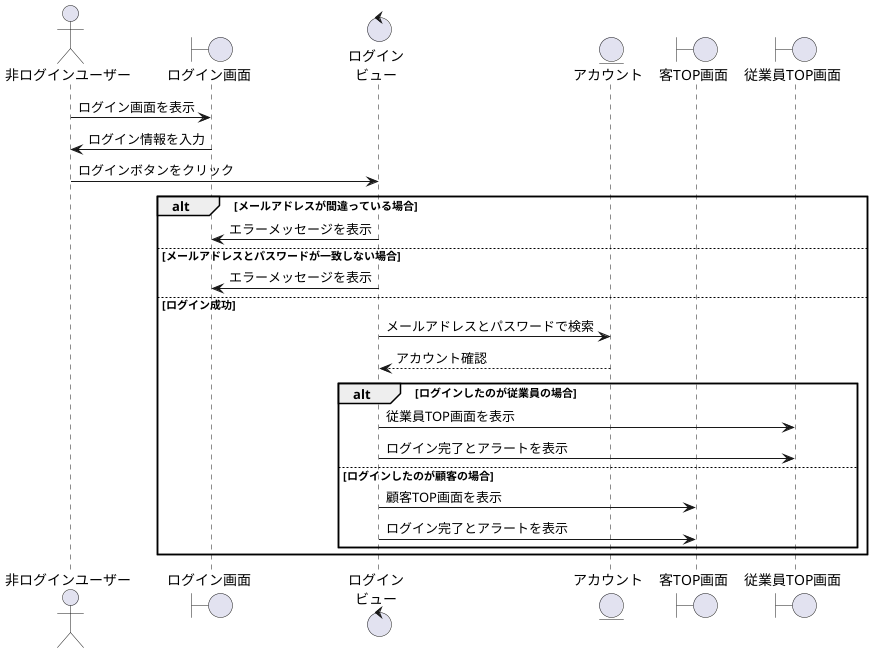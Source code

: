 @startuml login
actor "非ログインユーザー" as nonlogin
boundary "ログイン画面" as log
control "ログイン\nビュー" as logv
entity "アカウント" as account
boundary "客TOP画面" as kyaku_top
boundary "従業員TOP画面" as juugyouin_top
 
nonlogin -> log: ログイン画面を表示

nonlogin <- log: ログイン情報を入力

nonlogin -> logv: ログインボタンをクリック
 
 
alt メールアドレスが間違っている場合
    logv -> log: エラーメッセージを表示
else メールアドレスとパスワードが一致しない場合
    logv -> log: エラーメッセージを表示
else ログイン成功

    logv -> account: メールアドレスとパスワードで検索
    account --> logv: アカウント確認
    alt ログインしたのが従業員の場合
        logv -> juugyouin_top: 従業員TOP画面を表示
        logv -> juugyouin_top:ログイン完了とアラートを表示
    else ログインしたのが顧客の場合
        logv -> kyaku_top: 顧客TOP画面を表示
        logv -> kyaku_top:ログイン完了とアラートを表示
    end
end
@enduml